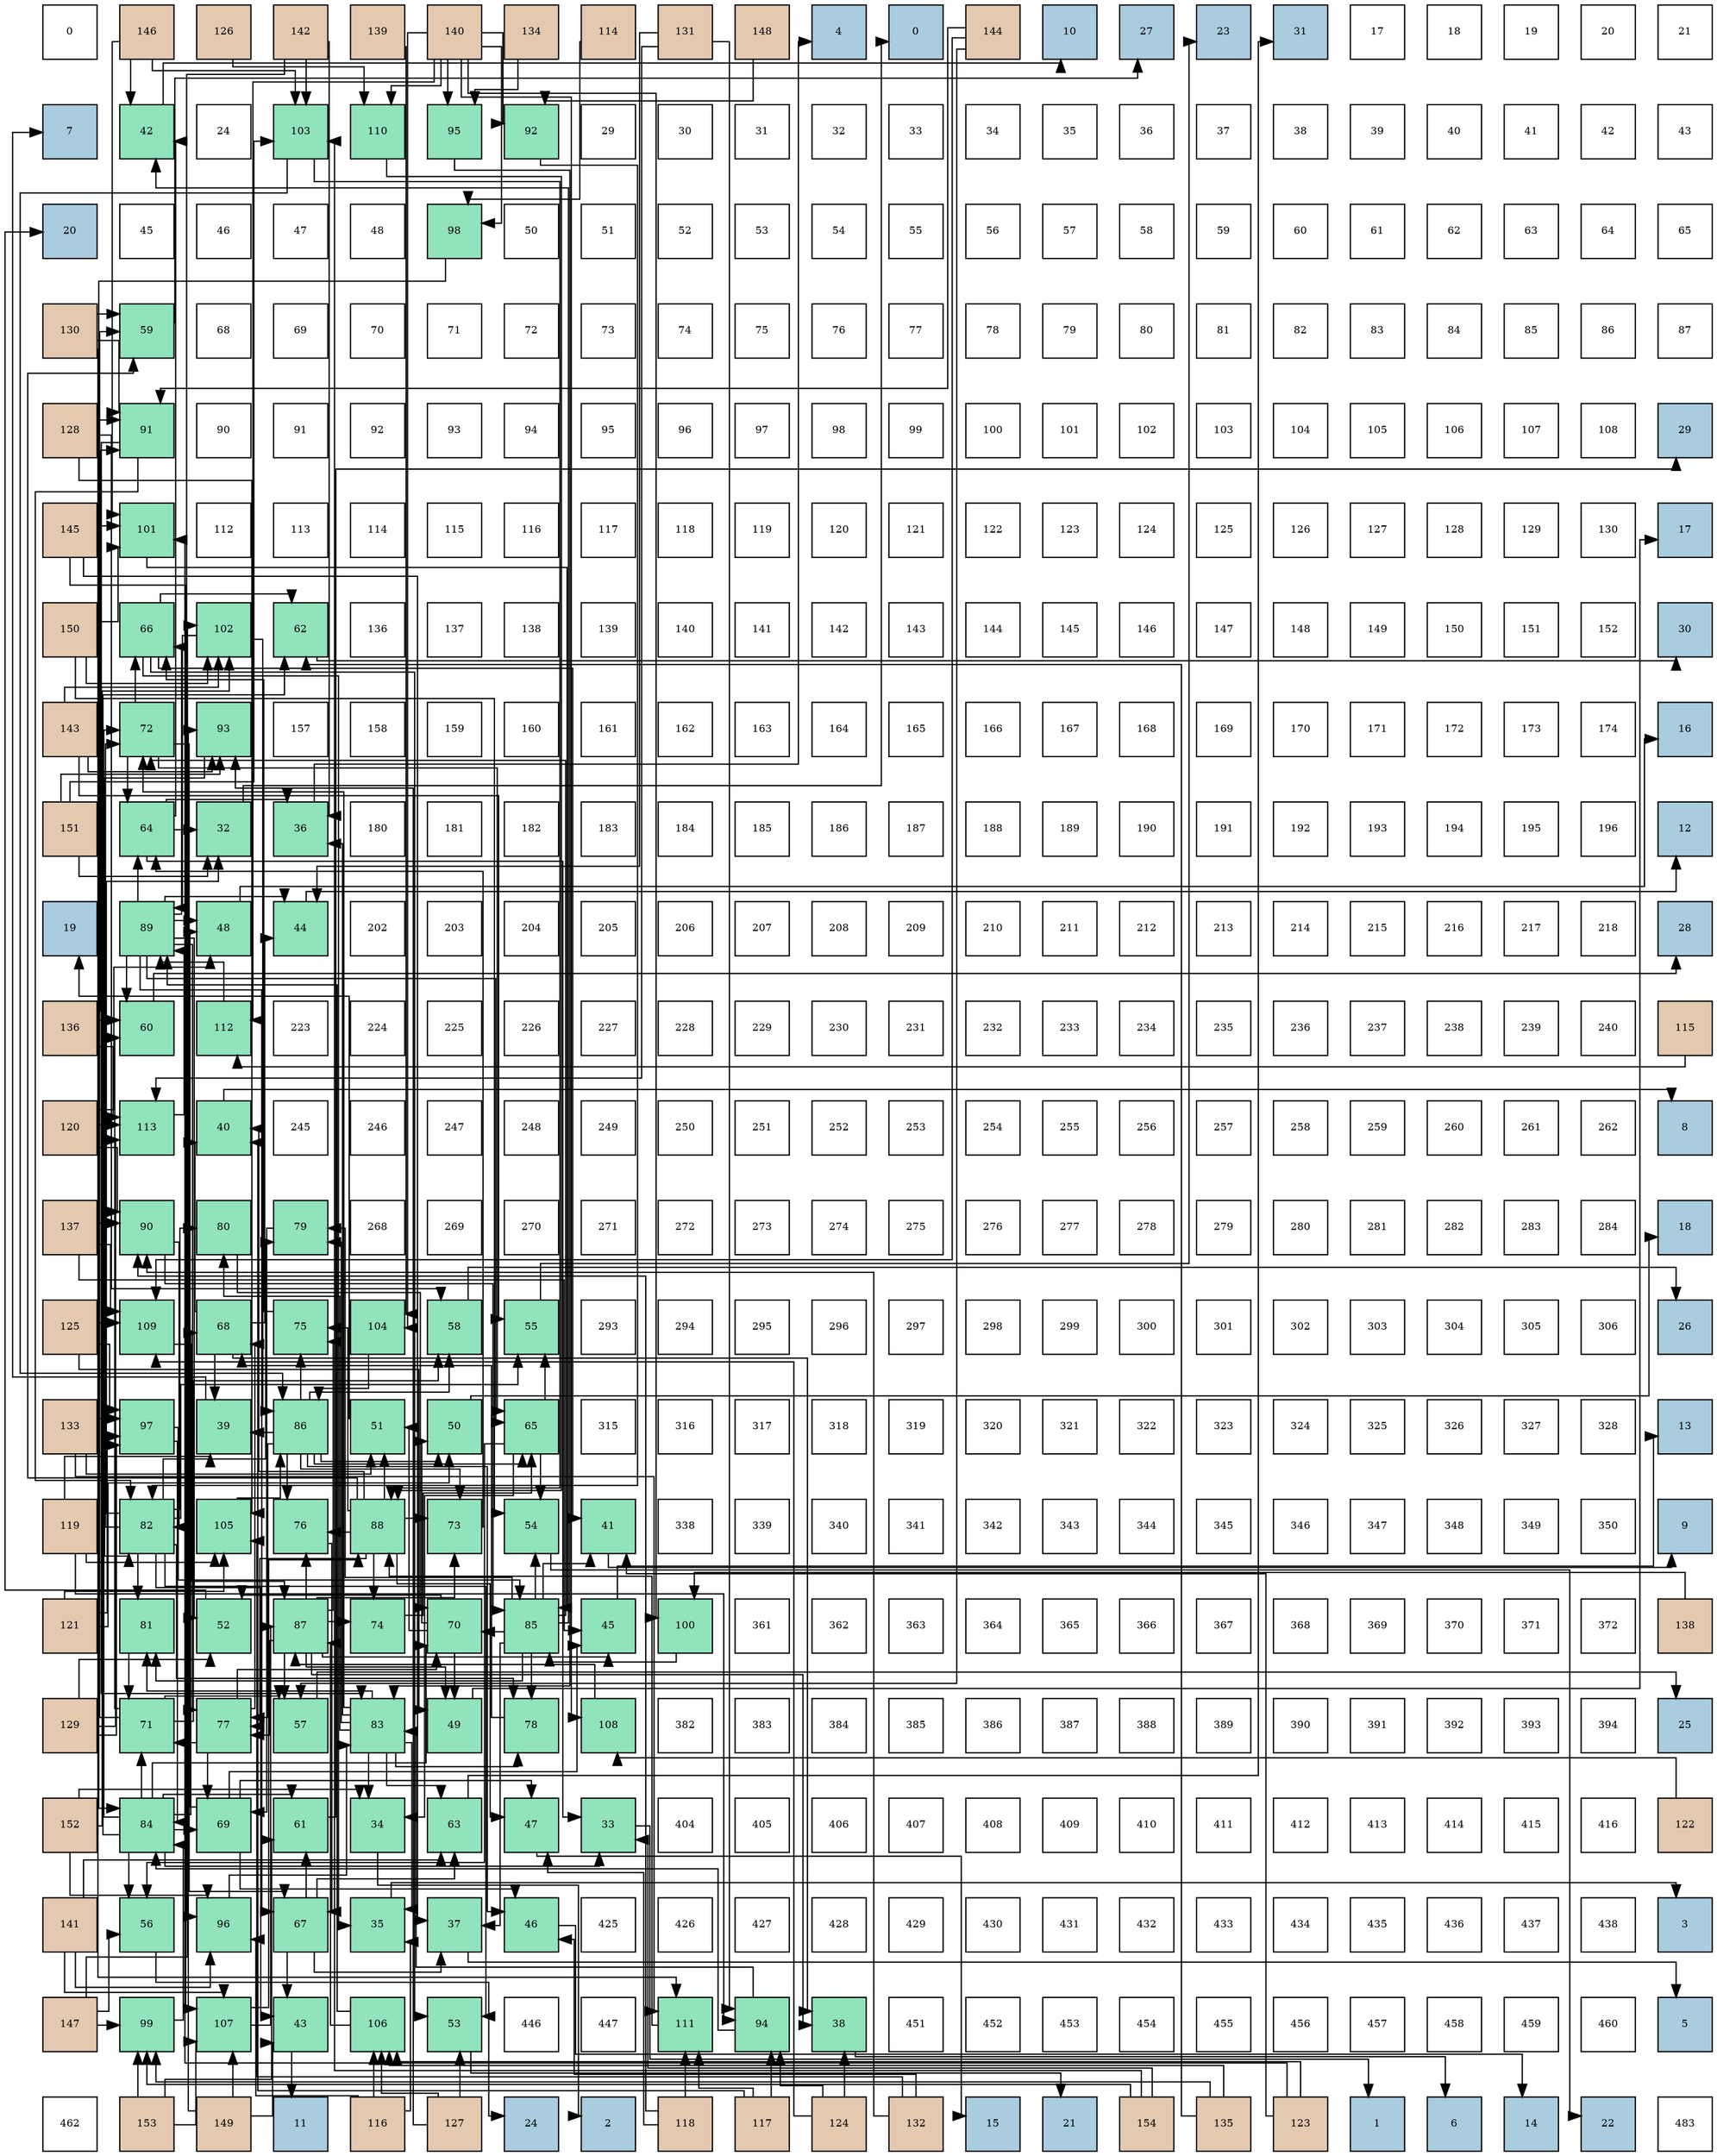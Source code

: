 digraph layout{
 rankdir=TB;
 splines=ortho;
 node [style=filled shape=square fixedsize=true width=0.6];
0[label="0", fontsize=8, fillcolor="#ffffff"];
1[label="146", fontsize=8, fillcolor="#e3c9af"];
2[label="126", fontsize=8, fillcolor="#e3c9af"];
3[label="142", fontsize=8, fillcolor="#e3c9af"];
4[label="139", fontsize=8, fillcolor="#e3c9af"];
5[label="140", fontsize=8, fillcolor="#e3c9af"];
6[label="134", fontsize=8, fillcolor="#e3c9af"];
7[label="114", fontsize=8, fillcolor="#e3c9af"];
8[label="131", fontsize=8, fillcolor="#e3c9af"];
9[label="148", fontsize=8, fillcolor="#e3c9af"];
10[label="4", fontsize=8, fillcolor="#a9ccde"];
11[label="0", fontsize=8, fillcolor="#a9ccde"];
12[label="144", fontsize=8, fillcolor="#e3c9af"];
13[label="10", fontsize=8, fillcolor="#a9ccde"];
14[label="27", fontsize=8, fillcolor="#a9ccde"];
15[label="23", fontsize=8, fillcolor="#a9ccde"];
16[label="31", fontsize=8, fillcolor="#a9ccde"];
17[label="17", fontsize=8, fillcolor="#ffffff"];
18[label="18", fontsize=8, fillcolor="#ffffff"];
19[label="19", fontsize=8, fillcolor="#ffffff"];
20[label="20", fontsize=8, fillcolor="#ffffff"];
21[label="21", fontsize=8, fillcolor="#ffffff"];
22[label="7", fontsize=8, fillcolor="#a9ccde"];
23[label="42", fontsize=8, fillcolor="#91e3bb"];
24[label="24", fontsize=8, fillcolor="#ffffff"];
25[label="103", fontsize=8, fillcolor="#91e3bb"];
26[label="110", fontsize=8, fillcolor="#91e3bb"];
27[label="95", fontsize=8, fillcolor="#91e3bb"];
28[label="92", fontsize=8, fillcolor="#91e3bb"];
29[label="29", fontsize=8, fillcolor="#ffffff"];
30[label="30", fontsize=8, fillcolor="#ffffff"];
31[label="31", fontsize=8, fillcolor="#ffffff"];
32[label="32", fontsize=8, fillcolor="#ffffff"];
33[label="33", fontsize=8, fillcolor="#ffffff"];
34[label="34", fontsize=8, fillcolor="#ffffff"];
35[label="35", fontsize=8, fillcolor="#ffffff"];
36[label="36", fontsize=8, fillcolor="#ffffff"];
37[label="37", fontsize=8, fillcolor="#ffffff"];
38[label="38", fontsize=8, fillcolor="#ffffff"];
39[label="39", fontsize=8, fillcolor="#ffffff"];
40[label="40", fontsize=8, fillcolor="#ffffff"];
41[label="41", fontsize=8, fillcolor="#ffffff"];
42[label="42", fontsize=8, fillcolor="#ffffff"];
43[label="43", fontsize=8, fillcolor="#ffffff"];
44[label="20", fontsize=8, fillcolor="#a9ccde"];
45[label="45", fontsize=8, fillcolor="#ffffff"];
46[label="46", fontsize=8, fillcolor="#ffffff"];
47[label="47", fontsize=8, fillcolor="#ffffff"];
48[label="48", fontsize=8, fillcolor="#ffffff"];
49[label="98", fontsize=8, fillcolor="#91e3bb"];
50[label="50", fontsize=8, fillcolor="#ffffff"];
51[label="51", fontsize=8, fillcolor="#ffffff"];
52[label="52", fontsize=8, fillcolor="#ffffff"];
53[label="53", fontsize=8, fillcolor="#ffffff"];
54[label="54", fontsize=8, fillcolor="#ffffff"];
55[label="55", fontsize=8, fillcolor="#ffffff"];
56[label="56", fontsize=8, fillcolor="#ffffff"];
57[label="57", fontsize=8, fillcolor="#ffffff"];
58[label="58", fontsize=8, fillcolor="#ffffff"];
59[label="59", fontsize=8, fillcolor="#ffffff"];
60[label="60", fontsize=8, fillcolor="#ffffff"];
61[label="61", fontsize=8, fillcolor="#ffffff"];
62[label="62", fontsize=8, fillcolor="#ffffff"];
63[label="63", fontsize=8, fillcolor="#ffffff"];
64[label="64", fontsize=8, fillcolor="#ffffff"];
65[label="65", fontsize=8, fillcolor="#ffffff"];
66[label="130", fontsize=8, fillcolor="#e3c9af"];
67[label="59", fontsize=8, fillcolor="#91e3bb"];
68[label="68", fontsize=8, fillcolor="#ffffff"];
69[label="69", fontsize=8, fillcolor="#ffffff"];
70[label="70", fontsize=8, fillcolor="#ffffff"];
71[label="71", fontsize=8, fillcolor="#ffffff"];
72[label="72", fontsize=8, fillcolor="#ffffff"];
73[label="73", fontsize=8, fillcolor="#ffffff"];
74[label="74", fontsize=8, fillcolor="#ffffff"];
75[label="75", fontsize=8, fillcolor="#ffffff"];
76[label="76", fontsize=8, fillcolor="#ffffff"];
77[label="77", fontsize=8, fillcolor="#ffffff"];
78[label="78", fontsize=8, fillcolor="#ffffff"];
79[label="79", fontsize=8, fillcolor="#ffffff"];
80[label="80", fontsize=8, fillcolor="#ffffff"];
81[label="81", fontsize=8, fillcolor="#ffffff"];
82[label="82", fontsize=8, fillcolor="#ffffff"];
83[label="83", fontsize=8, fillcolor="#ffffff"];
84[label="84", fontsize=8, fillcolor="#ffffff"];
85[label="85", fontsize=8, fillcolor="#ffffff"];
86[label="86", fontsize=8, fillcolor="#ffffff"];
87[label="87", fontsize=8, fillcolor="#ffffff"];
88[label="128", fontsize=8, fillcolor="#e3c9af"];
89[label="91", fontsize=8, fillcolor="#91e3bb"];
90[label="90", fontsize=8, fillcolor="#ffffff"];
91[label="91", fontsize=8, fillcolor="#ffffff"];
92[label="92", fontsize=8, fillcolor="#ffffff"];
93[label="93", fontsize=8, fillcolor="#ffffff"];
94[label="94", fontsize=8, fillcolor="#ffffff"];
95[label="95", fontsize=8, fillcolor="#ffffff"];
96[label="96", fontsize=8, fillcolor="#ffffff"];
97[label="97", fontsize=8, fillcolor="#ffffff"];
98[label="98", fontsize=8, fillcolor="#ffffff"];
99[label="99", fontsize=8, fillcolor="#ffffff"];
100[label="100", fontsize=8, fillcolor="#ffffff"];
101[label="101", fontsize=8, fillcolor="#ffffff"];
102[label="102", fontsize=8, fillcolor="#ffffff"];
103[label="103", fontsize=8, fillcolor="#ffffff"];
104[label="104", fontsize=8, fillcolor="#ffffff"];
105[label="105", fontsize=8, fillcolor="#ffffff"];
106[label="106", fontsize=8, fillcolor="#ffffff"];
107[label="107", fontsize=8, fillcolor="#ffffff"];
108[label="108", fontsize=8, fillcolor="#ffffff"];
109[label="29", fontsize=8, fillcolor="#a9ccde"];
110[label="145", fontsize=8, fillcolor="#e3c9af"];
111[label="101", fontsize=8, fillcolor="#91e3bb"];
112[label="112", fontsize=8, fillcolor="#ffffff"];
113[label="113", fontsize=8, fillcolor="#ffffff"];
114[label="114", fontsize=8, fillcolor="#ffffff"];
115[label="115", fontsize=8, fillcolor="#ffffff"];
116[label="116", fontsize=8, fillcolor="#ffffff"];
117[label="117", fontsize=8, fillcolor="#ffffff"];
118[label="118", fontsize=8, fillcolor="#ffffff"];
119[label="119", fontsize=8, fillcolor="#ffffff"];
120[label="120", fontsize=8, fillcolor="#ffffff"];
121[label="121", fontsize=8, fillcolor="#ffffff"];
122[label="122", fontsize=8, fillcolor="#ffffff"];
123[label="123", fontsize=8, fillcolor="#ffffff"];
124[label="124", fontsize=8, fillcolor="#ffffff"];
125[label="125", fontsize=8, fillcolor="#ffffff"];
126[label="126", fontsize=8, fillcolor="#ffffff"];
127[label="127", fontsize=8, fillcolor="#ffffff"];
128[label="128", fontsize=8, fillcolor="#ffffff"];
129[label="129", fontsize=8, fillcolor="#ffffff"];
130[label="130", fontsize=8, fillcolor="#ffffff"];
131[label="17", fontsize=8, fillcolor="#a9ccde"];
132[label="150", fontsize=8, fillcolor="#e3c9af"];
133[label="66", fontsize=8, fillcolor="#91e3bb"];
134[label="102", fontsize=8, fillcolor="#91e3bb"];
135[label="62", fontsize=8, fillcolor="#91e3bb"];
136[label="136", fontsize=8, fillcolor="#ffffff"];
137[label="137", fontsize=8, fillcolor="#ffffff"];
138[label="138", fontsize=8, fillcolor="#ffffff"];
139[label="139", fontsize=8, fillcolor="#ffffff"];
140[label="140", fontsize=8, fillcolor="#ffffff"];
141[label="141", fontsize=8, fillcolor="#ffffff"];
142[label="142", fontsize=8, fillcolor="#ffffff"];
143[label="143", fontsize=8, fillcolor="#ffffff"];
144[label="144", fontsize=8, fillcolor="#ffffff"];
145[label="145", fontsize=8, fillcolor="#ffffff"];
146[label="146", fontsize=8, fillcolor="#ffffff"];
147[label="147", fontsize=8, fillcolor="#ffffff"];
148[label="148", fontsize=8, fillcolor="#ffffff"];
149[label="149", fontsize=8, fillcolor="#ffffff"];
150[label="150", fontsize=8, fillcolor="#ffffff"];
151[label="151", fontsize=8, fillcolor="#ffffff"];
152[label="152", fontsize=8, fillcolor="#ffffff"];
153[label="30", fontsize=8, fillcolor="#a9ccde"];
154[label="143", fontsize=8, fillcolor="#e3c9af"];
155[label="72", fontsize=8, fillcolor="#91e3bb"];
156[label="93", fontsize=8, fillcolor="#91e3bb"];
157[label="157", fontsize=8, fillcolor="#ffffff"];
158[label="158", fontsize=8, fillcolor="#ffffff"];
159[label="159", fontsize=8, fillcolor="#ffffff"];
160[label="160", fontsize=8, fillcolor="#ffffff"];
161[label="161", fontsize=8, fillcolor="#ffffff"];
162[label="162", fontsize=8, fillcolor="#ffffff"];
163[label="163", fontsize=8, fillcolor="#ffffff"];
164[label="164", fontsize=8, fillcolor="#ffffff"];
165[label="165", fontsize=8, fillcolor="#ffffff"];
166[label="166", fontsize=8, fillcolor="#ffffff"];
167[label="167", fontsize=8, fillcolor="#ffffff"];
168[label="168", fontsize=8, fillcolor="#ffffff"];
169[label="169", fontsize=8, fillcolor="#ffffff"];
170[label="170", fontsize=8, fillcolor="#ffffff"];
171[label="171", fontsize=8, fillcolor="#ffffff"];
172[label="172", fontsize=8, fillcolor="#ffffff"];
173[label="173", fontsize=8, fillcolor="#ffffff"];
174[label="174", fontsize=8, fillcolor="#ffffff"];
175[label="16", fontsize=8, fillcolor="#a9ccde"];
176[label="151", fontsize=8, fillcolor="#e3c9af"];
177[label="64", fontsize=8, fillcolor="#91e3bb"];
178[label="32", fontsize=8, fillcolor="#91e3bb"];
179[label="36", fontsize=8, fillcolor="#91e3bb"];
180[label="180", fontsize=8, fillcolor="#ffffff"];
181[label="181", fontsize=8, fillcolor="#ffffff"];
182[label="182", fontsize=8, fillcolor="#ffffff"];
183[label="183", fontsize=8, fillcolor="#ffffff"];
184[label="184", fontsize=8, fillcolor="#ffffff"];
185[label="185", fontsize=8, fillcolor="#ffffff"];
186[label="186", fontsize=8, fillcolor="#ffffff"];
187[label="187", fontsize=8, fillcolor="#ffffff"];
188[label="188", fontsize=8, fillcolor="#ffffff"];
189[label="189", fontsize=8, fillcolor="#ffffff"];
190[label="190", fontsize=8, fillcolor="#ffffff"];
191[label="191", fontsize=8, fillcolor="#ffffff"];
192[label="192", fontsize=8, fillcolor="#ffffff"];
193[label="193", fontsize=8, fillcolor="#ffffff"];
194[label="194", fontsize=8, fillcolor="#ffffff"];
195[label="195", fontsize=8, fillcolor="#ffffff"];
196[label="196", fontsize=8, fillcolor="#ffffff"];
197[label="12", fontsize=8, fillcolor="#a9ccde"];
198[label="19", fontsize=8, fillcolor="#a9ccde"];
199[label="89", fontsize=8, fillcolor="#91e3bb"];
200[label="48", fontsize=8, fillcolor="#91e3bb"];
201[label="44", fontsize=8, fillcolor="#91e3bb"];
202[label="202", fontsize=8, fillcolor="#ffffff"];
203[label="203", fontsize=8, fillcolor="#ffffff"];
204[label="204", fontsize=8, fillcolor="#ffffff"];
205[label="205", fontsize=8, fillcolor="#ffffff"];
206[label="206", fontsize=8, fillcolor="#ffffff"];
207[label="207", fontsize=8, fillcolor="#ffffff"];
208[label="208", fontsize=8, fillcolor="#ffffff"];
209[label="209", fontsize=8, fillcolor="#ffffff"];
210[label="210", fontsize=8, fillcolor="#ffffff"];
211[label="211", fontsize=8, fillcolor="#ffffff"];
212[label="212", fontsize=8, fillcolor="#ffffff"];
213[label="213", fontsize=8, fillcolor="#ffffff"];
214[label="214", fontsize=8, fillcolor="#ffffff"];
215[label="215", fontsize=8, fillcolor="#ffffff"];
216[label="216", fontsize=8, fillcolor="#ffffff"];
217[label="217", fontsize=8, fillcolor="#ffffff"];
218[label="218", fontsize=8, fillcolor="#ffffff"];
219[label="28", fontsize=8, fillcolor="#a9ccde"];
220[label="136", fontsize=8, fillcolor="#e3c9af"];
221[label="60", fontsize=8, fillcolor="#91e3bb"];
222[label="112", fontsize=8, fillcolor="#91e3bb"];
223[label="223", fontsize=8, fillcolor="#ffffff"];
224[label="224", fontsize=8, fillcolor="#ffffff"];
225[label="225", fontsize=8, fillcolor="#ffffff"];
226[label="226", fontsize=8, fillcolor="#ffffff"];
227[label="227", fontsize=8, fillcolor="#ffffff"];
228[label="228", fontsize=8, fillcolor="#ffffff"];
229[label="229", fontsize=8, fillcolor="#ffffff"];
230[label="230", fontsize=8, fillcolor="#ffffff"];
231[label="231", fontsize=8, fillcolor="#ffffff"];
232[label="232", fontsize=8, fillcolor="#ffffff"];
233[label="233", fontsize=8, fillcolor="#ffffff"];
234[label="234", fontsize=8, fillcolor="#ffffff"];
235[label="235", fontsize=8, fillcolor="#ffffff"];
236[label="236", fontsize=8, fillcolor="#ffffff"];
237[label="237", fontsize=8, fillcolor="#ffffff"];
238[label="238", fontsize=8, fillcolor="#ffffff"];
239[label="239", fontsize=8, fillcolor="#ffffff"];
240[label="240", fontsize=8, fillcolor="#ffffff"];
241[label="115", fontsize=8, fillcolor="#e3c9af"];
242[label="120", fontsize=8, fillcolor="#e3c9af"];
243[label="113", fontsize=8, fillcolor="#91e3bb"];
244[label="40", fontsize=8, fillcolor="#91e3bb"];
245[label="245", fontsize=8, fillcolor="#ffffff"];
246[label="246", fontsize=8, fillcolor="#ffffff"];
247[label="247", fontsize=8, fillcolor="#ffffff"];
248[label="248", fontsize=8, fillcolor="#ffffff"];
249[label="249", fontsize=8, fillcolor="#ffffff"];
250[label="250", fontsize=8, fillcolor="#ffffff"];
251[label="251", fontsize=8, fillcolor="#ffffff"];
252[label="252", fontsize=8, fillcolor="#ffffff"];
253[label="253", fontsize=8, fillcolor="#ffffff"];
254[label="254", fontsize=8, fillcolor="#ffffff"];
255[label="255", fontsize=8, fillcolor="#ffffff"];
256[label="256", fontsize=8, fillcolor="#ffffff"];
257[label="257", fontsize=8, fillcolor="#ffffff"];
258[label="258", fontsize=8, fillcolor="#ffffff"];
259[label="259", fontsize=8, fillcolor="#ffffff"];
260[label="260", fontsize=8, fillcolor="#ffffff"];
261[label="261", fontsize=8, fillcolor="#ffffff"];
262[label="262", fontsize=8, fillcolor="#ffffff"];
263[label="8", fontsize=8, fillcolor="#a9ccde"];
264[label="137", fontsize=8, fillcolor="#e3c9af"];
265[label="90", fontsize=8, fillcolor="#91e3bb"];
266[label="80", fontsize=8, fillcolor="#91e3bb"];
267[label="79", fontsize=8, fillcolor="#91e3bb"];
268[label="268", fontsize=8, fillcolor="#ffffff"];
269[label="269", fontsize=8, fillcolor="#ffffff"];
270[label="270", fontsize=8, fillcolor="#ffffff"];
271[label="271", fontsize=8, fillcolor="#ffffff"];
272[label="272", fontsize=8, fillcolor="#ffffff"];
273[label="273", fontsize=8, fillcolor="#ffffff"];
274[label="274", fontsize=8, fillcolor="#ffffff"];
275[label="275", fontsize=8, fillcolor="#ffffff"];
276[label="276", fontsize=8, fillcolor="#ffffff"];
277[label="277", fontsize=8, fillcolor="#ffffff"];
278[label="278", fontsize=8, fillcolor="#ffffff"];
279[label="279", fontsize=8, fillcolor="#ffffff"];
280[label="280", fontsize=8, fillcolor="#ffffff"];
281[label="281", fontsize=8, fillcolor="#ffffff"];
282[label="282", fontsize=8, fillcolor="#ffffff"];
283[label="283", fontsize=8, fillcolor="#ffffff"];
284[label="284", fontsize=8, fillcolor="#ffffff"];
285[label="18", fontsize=8, fillcolor="#a9ccde"];
286[label="125", fontsize=8, fillcolor="#e3c9af"];
287[label="109", fontsize=8, fillcolor="#91e3bb"];
288[label="68", fontsize=8, fillcolor="#91e3bb"];
289[label="75", fontsize=8, fillcolor="#91e3bb"];
290[label="104", fontsize=8, fillcolor="#91e3bb"];
291[label="58", fontsize=8, fillcolor="#91e3bb"];
292[label="55", fontsize=8, fillcolor="#91e3bb"];
293[label="293", fontsize=8, fillcolor="#ffffff"];
294[label="294", fontsize=8, fillcolor="#ffffff"];
295[label="295", fontsize=8, fillcolor="#ffffff"];
296[label="296", fontsize=8, fillcolor="#ffffff"];
297[label="297", fontsize=8, fillcolor="#ffffff"];
298[label="298", fontsize=8, fillcolor="#ffffff"];
299[label="299", fontsize=8, fillcolor="#ffffff"];
300[label="300", fontsize=8, fillcolor="#ffffff"];
301[label="301", fontsize=8, fillcolor="#ffffff"];
302[label="302", fontsize=8, fillcolor="#ffffff"];
303[label="303", fontsize=8, fillcolor="#ffffff"];
304[label="304", fontsize=8, fillcolor="#ffffff"];
305[label="305", fontsize=8, fillcolor="#ffffff"];
306[label="306", fontsize=8, fillcolor="#ffffff"];
307[label="26", fontsize=8, fillcolor="#a9ccde"];
308[label="133", fontsize=8, fillcolor="#e3c9af"];
309[label="97", fontsize=8, fillcolor="#91e3bb"];
310[label="39", fontsize=8, fillcolor="#91e3bb"];
311[label="86", fontsize=8, fillcolor="#91e3bb"];
312[label="51", fontsize=8, fillcolor="#91e3bb"];
313[label="50", fontsize=8, fillcolor="#91e3bb"];
314[label="65", fontsize=8, fillcolor="#91e3bb"];
315[label="315", fontsize=8, fillcolor="#ffffff"];
316[label="316", fontsize=8, fillcolor="#ffffff"];
317[label="317", fontsize=8, fillcolor="#ffffff"];
318[label="318", fontsize=8, fillcolor="#ffffff"];
319[label="319", fontsize=8, fillcolor="#ffffff"];
320[label="320", fontsize=8, fillcolor="#ffffff"];
321[label="321", fontsize=8, fillcolor="#ffffff"];
322[label="322", fontsize=8, fillcolor="#ffffff"];
323[label="323", fontsize=8, fillcolor="#ffffff"];
324[label="324", fontsize=8, fillcolor="#ffffff"];
325[label="325", fontsize=8, fillcolor="#ffffff"];
326[label="326", fontsize=8, fillcolor="#ffffff"];
327[label="327", fontsize=8, fillcolor="#ffffff"];
328[label="328", fontsize=8, fillcolor="#ffffff"];
329[label="13", fontsize=8, fillcolor="#a9ccde"];
330[label="119", fontsize=8, fillcolor="#e3c9af"];
331[label="82", fontsize=8, fillcolor="#91e3bb"];
332[label="105", fontsize=8, fillcolor="#91e3bb"];
333[label="76", fontsize=8, fillcolor="#91e3bb"];
334[label="88", fontsize=8, fillcolor="#91e3bb"];
335[label="73", fontsize=8, fillcolor="#91e3bb"];
336[label="54", fontsize=8, fillcolor="#91e3bb"];
337[label="41", fontsize=8, fillcolor="#91e3bb"];
338[label="338", fontsize=8, fillcolor="#ffffff"];
339[label="339", fontsize=8, fillcolor="#ffffff"];
340[label="340", fontsize=8, fillcolor="#ffffff"];
341[label="341", fontsize=8, fillcolor="#ffffff"];
342[label="342", fontsize=8, fillcolor="#ffffff"];
343[label="343", fontsize=8, fillcolor="#ffffff"];
344[label="344", fontsize=8, fillcolor="#ffffff"];
345[label="345", fontsize=8, fillcolor="#ffffff"];
346[label="346", fontsize=8, fillcolor="#ffffff"];
347[label="347", fontsize=8, fillcolor="#ffffff"];
348[label="348", fontsize=8, fillcolor="#ffffff"];
349[label="349", fontsize=8, fillcolor="#ffffff"];
350[label="350", fontsize=8, fillcolor="#ffffff"];
351[label="9", fontsize=8, fillcolor="#a9ccde"];
352[label="121", fontsize=8, fillcolor="#e3c9af"];
353[label="81", fontsize=8, fillcolor="#91e3bb"];
354[label="52", fontsize=8, fillcolor="#91e3bb"];
355[label="87", fontsize=8, fillcolor="#91e3bb"];
356[label="74", fontsize=8, fillcolor="#91e3bb"];
357[label="70", fontsize=8, fillcolor="#91e3bb"];
358[label="85", fontsize=8, fillcolor="#91e3bb"];
359[label="45", fontsize=8, fillcolor="#91e3bb"];
360[label="100", fontsize=8, fillcolor="#91e3bb"];
361[label="361", fontsize=8, fillcolor="#ffffff"];
362[label="362", fontsize=8, fillcolor="#ffffff"];
363[label="363", fontsize=8, fillcolor="#ffffff"];
364[label="364", fontsize=8, fillcolor="#ffffff"];
365[label="365", fontsize=8, fillcolor="#ffffff"];
366[label="366", fontsize=8, fillcolor="#ffffff"];
367[label="367", fontsize=8, fillcolor="#ffffff"];
368[label="368", fontsize=8, fillcolor="#ffffff"];
369[label="369", fontsize=8, fillcolor="#ffffff"];
370[label="370", fontsize=8, fillcolor="#ffffff"];
371[label="371", fontsize=8, fillcolor="#ffffff"];
372[label="372", fontsize=8, fillcolor="#ffffff"];
373[label="138", fontsize=8, fillcolor="#e3c9af"];
374[label="129", fontsize=8, fillcolor="#e3c9af"];
375[label="71", fontsize=8, fillcolor="#91e3bb"];
376[label="77", fontsize=8, fillcolor="#91e3bb"];
377[label="57", fontsize=8, fillcolor="#91e3bb"];
378[label="83", fontsize=8, fillcolor="#91e3bb"];
379[label="49", fontsize=8, fillcolor="#91e3bb"];
380[label="78", fontsize=8, fillcolor="#91e3bb"];
381[label="108", fontsize=8, fillcolor="#91e3bb"];
382[label="382", fontsize=8, fillcolor="#ffffff"];
383[label="383", fontsize=8, fillcolor="#ffffff"];
384[label="384", fontsize=8, fillcolor="#ffffff"];
385[label="385", fontsize=8, fillcolor="#ffffff"];
386[label="386", fontsize=8, fillcolor="#ffffff"];
387[label="387", fontsize=8, fillcolor="#ffffff"];
388[label="388", fontsize=8, fillcolor="#ffffff"];
389[label="389", fontsize=8, fillcolor="#ffffff"];
390[label="390", fontsize=8, fillcolor="#ffffff"];
391[label="391", fontsize=8, fillcolor="#ffffff"];
392[label="392", fontsize=8, fillcolor="#ffffff"];
393[label="393", fontsize=8, fillcolor="#ffffff"];
394[label="394", fontsize=8, fillcolor="#ffffff"];
395[label="25", fontsize=8, fillcolor="#a9ccde"];
396[label="152", fontsize=8, fillcolor="#e3c9af"];
397[label="84", fontsize=8, fillcolor="#91e3bb"];
398[label="69", fontsize=8, fillcolor="#91e3bb"];
399[label="61", fontsize=8, fillcolor="#91e3bb"];
400[label="34", fontsize=8, fillcolor="#91e3bb"];
401[label="63", fontsize=8, fillcolor="#91e3bb"];
402[label="47", fontsize=8, fillcolor="#91e3bb"];
403[label="33", fontsize=8, fillcolor="#91e3bb"];
404[label="404", fontsize=8, fillcolor="#ffffff"];
405[label="405", fontsize=8, fillcolor="#ffffff"];
406[label="406", fontsize=8, fillcolor="#ffffff"];
407[label="407", fontsize=8, fillcolor="#ffffff"];
408[label="408", fontsize=8, fillcolor="#ffffff"];
409[label="409", fontsize=8, fillcolor="#ffffff"];
410[label="410", fontsize=8, fillcolor="#ffffff"];
411[label="411", fontsize=8, fillcolor="#ffffff"];
412[label="412", fontsize=8, fillcolor="#ffffff"];
413[label="413", fontsize=8, fillcolor="#ffffff"];
414[label="414", fontsize=8, fillcolor="#ffffff"];
415[label="415", fontsize=8, fillcolor="#ffffff"];
416[label="416", fontsize=8, fillcolor="#ffffff"];
417[label="122", fontsize=8, fillcolor="#e3c9af"];
418[label="141", fontsize=8, fillcolor="#e3c9af"];
419[label="56", fontsize=8, fillcolor="#91e3bb"];
420[label="96", fontsize=8, fillcolor="#91e3bb"];
421[label="67", fontsize=8, fillcolor="#91e3bb"];
422[label="35", fontsize=8, fillcolor="#91e3bb"];
423[label="37", fontsize=8, fillcolor="#91e3bb"];
424[label="46", fontsize=8, fillcolor="#91e3bb"];
425[label="425", fontsize=8, fillcolor="#ffffff"];
426[label="426", fontsize=8, fillcolor="#ffffff"];
427[label="427", fontsize=8, fillcolor="#ffffff"];
428[label="428", fontsize=8, fillcolor="#ffffff"];
429[label="429", fontsize=8, fillcolor="#ffffff"];
430[label="430", fontsize=8, fillcolor="#ffffff"];
431[label="431", fontsize=8, fillcolor="#ffffff"];
432[label="432", fontsize=8, fillcolor="#ffffff"];
433[label="433", fontsize=8, fillcolor="#ffffff"];
434[label="434", fontsize=8, fillcolor="#ffffff"];
435[label="435", fontsize=8, fillcolor="#ffffff"];
436[label="436", fontsize=8, fillcolor="#ffffff"];
437[label="437", fontsize=8, fillcolor="#ffffff"];
438[label="438", fontsize=8, fillcolor="#ffffff"];
439[label="3", fontsize=8, fillcolor="#a9ccde"];
440[label="147", fontsize=8, fillcolor="#e3c9af"];
441[label="99", fontsize=8, fillcolor="#91e3bb"];
442[label="107", fontsize=8, fillcolor="#91e3bb"];
443[label="43", fontsize=8, fillcolor="#91e3bb"];
444[label="106", fontsize=8, fillcolor="#91e3bb"];
445[label="53", fontsize=8, fillcolor="#91e3bb"];
446[label="446", fontsize=8, fillcolor="#ffffff"];
447[label="447", fontsize=8, fillcolor="#ffffff"];
448[label="111", fontsize=8, fillcolor="#91e3bb"];
449[label="94", fontsize=8, fillcolor="#91e3bb"];
450[label="38", fontsize=8, fillcolor="#91e3bb"];
451[label="451", fontsize=8, fillcolor="#ffffff"];
452[label="452", fontsize=8, fillcolor="#ffffff"];
453[label="453", fontsize=8, fillcolor="#ffffff"];
454[label="454", fontsize=8, fillcolor="#ffffff"];
455[label="455", fontsize=8, fillcolor="#ffffff"];
456[label="456", fontsize=8, fillcolor="#ffffff"];
457[label="457", fontsize=8, fillcolor="#ffffff"];
458[label="458", fontsize=8, fillcolor="#ffffff"];
459[label="459", fontsize=8, fillcolor="#ffffff"];
460[label="460", fontsize=8, fillcolor="#ffffff"];
461[label="5", fontsize=8, fillcolor="#a9ccde"];
462[label="462", fontsize=8, fillcolor="#ffffff"];
463[label="153", fontsize=8, fillcolor="#e3c9af"];
464[label="149", fontsize=8, fillcolor="#e3c9af"];
465[label="11", fontsize=8, fillcolor="#a9ccde"];
466[label="116", fontsize=8, fillcolor="#e3c9af"];
467[label="127", fontsize=8, fillcolor="#e3c9af"];
468[label="24", fontsize=8, fillcolor="#a9ccde"];
469[label="2", fontsize=8, fillcolor="#a9ccde"];
470[label="118", fontsize=8, fillcolor="#e3c9af"];
471[label="117", fontsize=8, fillcolor="#e3c9af"];
472[label="124", fontsize=8, fillcolor="#e3c9af"];
473[label="132", fontsize=8, fillcolor="#e3c9af"];
474[label="15", fontsize=8, fillcolor="#a9ccde"];
475[label="21", fontsize=8, fillcolor="#a9ccde"];
476[label="154", fontsize=8, fillcolor="#e3c9af"];
477[label="135", fontsize=8, fillcolor="#e3c9af"];
478[label="123", fontsize=8, fillcolor="#e3c9af"];
479[label="1", fontsize=8, fillcolor="#a9ccde"];
480[label="6", fontsize=8, fillcolor="#a9ccde"];
481[label="14", fontsize=8, fillcolor="#a9ccde"];
482[label="22", fontsize=8, fillcolor="#a9ccde"];
483[label="483", fontsize=8, fillcolor="#ffffff"];
edge [constraint=false, style=vis];178 -> 11;
403 -> 479;
400 -> 469;
422 -> 439;
179 -> 10;
423 -> 461;
450 -> 480;
310 -> 22;
244 -> 263;
337 -> 351;
23 -> 13;
443 -> 465;
201 -> 197;
359 -> 329;
424 -> 481;
402 -> 474;
200 -> 175;
379 -> 131;
313 -> 285;
312 -> 198;
354 -> 44;
445 -> 475;
336 -> 482;
292 -> 15;
419 -> 468;
377 -> 395;
291 -> 307;
67 -> 14;
221 -> 219;
399 -> 109;
135 -> 153;
401 -> 16;
177 -> 178;
177 -> 403;
177 -> 179;
177 -> 23;
314 -> 400;
314 -> 336;
314 -> 292;
314 -> 419;
133 -> 422;
133 -> 337;
133 -> 445;
133 -> 135;
421 -> 423;
421 -> 443;
421 -> 399;
421 -> 401;
288 -> 450;
288 -> 310;
288 -> 244;
288 -> 201;
398 -> 359;
398 -> 424;
398 -> 402;
398 -> 200;
357 -> 379;
357 -> 313;
357 -> 312;
357 -> 354;
375 -> 377;
375 -> 291;
375 -> 67;
375 -> 221;
155 -> 177;
155 -> 314;
155 -> 133;
155 -> 421;
335 -> 177;
356 -> 314;
289 -> 133;
333 -> 421;
376 -> 288;
376 -> 398;
376 -> 357;
376 -> 375;
380 -> 288;
267 -> 398;
266 -> 357;
353 -> 375;
331 -> 178;
331 -> 443;
331 -> 445;
331 -> 292;
331 -> 155;
331 -> 380;
331 -> 267;
331 -> 266;
331 -> 353;
378 -> 400;
378 -> 422;
378 -> 179;
378 -> 401;
378 -> 155;
378 -> 380;
378 -> 267;
378 -> 266;
378 -> 353;
397 -> 403;
397 -> 419;
397 -> 399;
397 -> 135;
397 -> 288;
397 -> 398;
397 -> 357;
397 -> 375;
397 -> 155;
358 -> 423;
358 -> 337;
358 -> 23;
358 -> 336;
358 -> 357;
358 -> 155;
358 -> 380;
358 -> 267;
358 -> 353;
311 -> 310;
311 -> 424;
311 -> 313;
311 -> 291;
311 -> 314;
311 -> 335;
311 -> 289;
311 -> 333;
311 -> 376;
355 -> 450;
355 -> 359;
355 -> 379;
355 -> 377;
355 -> 335;
355 -> 356;
355 -> 289;
355 -> 333;
355 -> 376;
334 -> 244;
334 -> 402;
334 -> 312;
334 -> 67;
334 -> 335;
334 -> 356;
334 -> 289;
334 -> 333;
334 -> 376;
199 -> 201;
199 -> 200;
199 -> 354;
199 -> 221;
199 -> 177;
199 -> 314;
199 -> 133;
199 -> 421;
199 -> 376;
265 -> 331;
265 -> 358;
89 -> 331;
89 -> 378;
28 -> 331;
156 -> 331;
449 -> 378;
449 -> 397;
27 -> 378;
420 -> 378;
309 -> 397;
309 -> 358;
49 -> 397;
441 -> 397;
360 -> 358;
111 -> 358;
134 -> 311;
134 -> 199;
25 -> 311;
25 -> 334;
290 -> 311;
332 -> 311;
444 -> 355;
444 -> 199;
442 -> 355;
442 -> 334;
381 -> 355;
287 -> 355;
26 -> 334;
448 -> 334;
222 -> 199;
243 -> 199;
7 -> 49;
241 -> 222;
466 -> 422;
466 -> 420;
466 -> 444;
471 -> 244;
471 -> 449;
471 -> 448;
470 -> 402;
470 -> 265;
470 -> 448;
330 -> 310;
330 -> 449;
330 -> 332;
242 -> 200;
242 -> 265;
242 -> 243;
352 -> 313;
352 -> 309;
352 -> 332;
417 -> 381;
478 -> 337;
478 -> 111;
478 -> 444;
472 -> 450;
472 -> 449;
472 -> 287;
286 -> 379;
286 -> 309;
286 -> 287;
2 -> 26;
467 -> 445;
467 -> 156;
467 -> 444;
88 -> 291;
88 -> 89;
88 -> 332;
374 -> 354;
374 -> 309;
374 -> 243;
66 -> 67;
66 -> 89;
66 -> 448;
8 -> 201;
8 -> 449;
8 -> 243;
473 -> 424;
473 -> 265;
473 -> 332;
308 -> 312;
308 -> 309;
308 -> 448;
6 -> 27;
477 -> 135;
477 -> 441;
477 -> 444;
220 -> 221;
220 -> 89;
220 -> 243;
264 -> 359;
264 -> 265;
264 -> 287;
373 -> 360;
4 -> 290;
5 -> 28;
5 -> 27;
5 -> 49;
5 -> 360;
5 -> 290;
5 -> 381;
5 -> 26;
5 -> 222;
418 -> 401;
418 -> 420;
418 -> 442;
3 -> 179;
3 -> 420;
3 -> 25;
154 -> 292;
154 -> 156;
154 -> 134;
12 -> 377;
12 -> 89;
12 -> 287;
110 -> 423;
110 -> 111;
110 -> 442;
1 -> 23;
1 -> 111;
1 -> 25;
440 -> 419;
440 -> 441;
440 -> 134;
9 -> 28;
464 -> 443;
464 -> 156;
464 -> 442;
132 -> 336;
132 -> 111;
132 -> 134;
176 -> 178;
176 -> 156;
176 -> 25;
396 -> 400;
396 -> 420;
396 -> 134;
463 -> 399;
463 -> 441;
463 -> 442;
476 -> 403;
476 -> 441;
476 -> 25;
edge [constraint=true, style=invis];
0 -> 22 -> 44 -> 66 -> 88 -> 110 -> 132 -> 154 -> 176 -> 198 -> 220 -> 242 -> 264 -> 286 -> 308 -> 330 -> 352 -> 374 -> 396 -> 418 -> 440 -> 462;
1 -> 23 -> 45 -> 67 -> 89 -> 111 -> 133 -> 155 -> 177 -> 199 -> 221 -> 243 -> 265 -> 287 -> 309 -> 331 -> 353 -> 375 -> 397 -> 419 -> 441 -> 463;
2 -> 24 -> 46 -> 68 -> 90 -> 112 -> 134 -> 156 -> 178 -> 200 -> 222 -> 244 -> 266 -> 288 -> 310 -> 332 -> 354 -> 376 -> 398 -> 420 -> 442 -> 464;
3 -> 25 -> 47 -> 69 -> 91 -> 113 -> 135 -> 157 -> 179 -> 201 -> 223 -> 245 -> 267 -> 289 -> 311 -> 333 -> 355 -> 377 -> 399 -> 421 -> 443 -> 465;
4 -> 26 -> 48 -> 70 -> 92 -> 114 -> 136 -> 158 -> 180 -> 202 -> 224 -> 246 -> 268 -> 290 -> 312 -> 334 -> 356 -> 378 -> 400 -> 422 -> 444 -> 466;
5 -> 27 -> 49 -> 71 -> 93 -> 115 -> 137 -> 159 -> 181 -> 203 -> 225 -> 247 -> 269 -> 291 -> 313 -> 335 -> 357 -> 379 -> 401 -> 423 -> 445 -> 467;
6 -> 28 -> 50 -> 72 -> 94 -> 116 -> 138 -> 160 -> 182 -> 204 -> 226 -> 248 -> 270 -> 292 -> 314 -> 336 -> 358 -> 380 -> 402 -> 424 -> 446 -> 468;
7 -> 29 -> 51 -> 73 -> 95 -> 117 -> 139 -> 161 -> 183 -> 205 -> 227 -> 249 -> 271 -> 293 -> 315 -> 337 -> 359 -> 381 -> 403 -> 425 -> 447 -> 469;
8 -> 30 -> 52 -> 74 -> 96 -> 118 -> 140 -> 162 -> 184 -> 206 -> 228 -> 250 -> 272 -> 294 -> 316 -> 338 -> 360 -> 382 -> 404 -> 426 -> 448 -> 470;
9 -> 31 -> 53 -> 75 -> 97 -> 119 -> 141 -> 163 -> 185 -> 207 -> 229 -> 251 -> 273 -> 295 -> 317 -> 339 -> 361 -> 383 -> 405 -> 427 -> 449 -> 471;
10 -> 32 -> 54 -> 76 -> 98 -> 120 -> 142 -> 164 -> 186 -> 208 -> 230 -> 252 -> 274 -> 296 -> 318 -> 340 -> 362 -> 384 -> 406 -> 428 -> 450 -> 472;
11 -> 33 -> 55 -> 77 -> 99 -> 121 -> 143 -> 165 -> 187 -> 209 -> 231 -> 253 -> 275 -> 297 -> 319 -> 341 -> 363 -> 385 -> 407 -> 429 -> 451 -> 473;
12 -> 34 -> 56 -> 78 -> 100 -> 122 -> 144 -> 166 -> 188 -> 210 -> 232 -> 254 -> 276 -> 298 -> 320 -> 342 -> 364 -> 386 -> 408 -> 430 -> 452 -> 474;
13 -> 35 -> 57 -> 79 -> 101 -> 123 -> 145 -> 167 -> 189 -> 211 -> 233 -> 255 -> 277 -> 299 -> 321 -> 343 -> 365 -> 387 -> 409 -> 431 -> 453 -> 475;
14 -> 36 -> 58 -> 80 -> 102 -> 124 -> 146 -> 168 -> 190 -> 212 -> 234 -> 256 -> 278 -> 300 -> 322 -> 344 -> 366 -> 388 -> 410 -> 432 -> 454 -> 476;
15 -> 37 -> 59 -> 81 -> 103 -> 125 -> 147 -> 169 -> 191 -> 213 -> 235 -> 257 -> 279 -> 301 -> 323 -> 345 -> 367 -> 389 -> 411 -> 433 -> 455 -> 477;
16 -> 38 -> 60 -> 82 -> 104 -> 126 -> 148 -> 170 -> 192 -> 214 -> 236 -> 258 -> 280 -> 302 -> 324 -> 346 -> 368 -> 390 -> 412 -> 434 -> 456 -> 478;
17 -> 39 -> 61 -> 83 -> 105 -> 127 -> 149 -> 171 -> 193 -> 215 -> 237 -> 259 -> 281 -> 303 -> 325 -> 347 -> 369 -> 391 -> 413 -> 435 -> 457 -> 479;
18 -> 40 -> 62 -> 84 -> 106 -> 128 -> 150 -> 172 -> 194 -> 216 -> 238 -> 260 -> 282 -> 304 -> 326 -> 348 -> 370 -> 392 -> 414 -> 436 -> 458 -> 480;
19 -> 41 -> 63 -> 85 -> 107 -> 129 -> 151 -> 173 -> 195 -> 217 -> 239 -> 261 -> 283 -> 305 -> 327 -> 349 -> 371 -> 393 -> 415 -> 437 -> 459 -> 481;
20 -> 42 -> 64 -> 86 -> 108 -> 130 -> 152 -> 174 -> 196 -> 218 -> 240 -> 262 -> 284 -> 306 -> 328 -> 350 -> 372 -> 394 -> 416 -> 438 -> 460 -> 482;
21 -> 43 -> 65 -> 87 -> 109 -> 131 -> 153 -> 175 -> 197 -> 219 -> 241 -> 263 -> 285 -> 307 -> 329 -> 351 -> 373 -> 395 -> 417 -> 439 -> 461 -> 483;
rank = same {0 -> 1 -> 2 -> 3 -> 4 -> 5 -> 6 -> 7 -> 8 -> 9 -> 10 -> 11 -> 12 -> 13 -> 14 -> 15 -> 16 -> 17 -> 18 -> 19 -> 20 -> 21};
rank = same {22 -> 23 -> 24 -> 25 -> 26 -> 27 -> 28 -> 29 -> 30 -> 31 -> 32 -> 33 -> 34 -> 35 -> 36 -> 37 -> 38 -> 39 -> 40 -> 41 -> 42 -> 43};
rank = same {44 -> 45 -> 46 -> 47 -> 48 -> 49 -> 50 -> 51 -> 52 -> 53 -> 54 -> 55 -> 56 -> 57 -> 58 -> 59 -> 60 -> 61 -> 62 -> 63 -> 64 -> 65};
rank = same {66 -> 67 -> 68 -> 69 -> 70 -> 71 -> 72 -> 73 -> 74 -> 75 -> 76 -> 77 -> 78 -> 79 -> 80 -> 81 -> 82 -> 83 -> 84 -> 85 -> 86 -> 87};
rank = same {88 -> 89 -> 90 -> 91 -> 92 -> 93 -> 94 -> 95 -> 96 -> 97 -> 98 -> 99 -> 100 -> 101 -> 102 -> 103 -> 104 -> 105 -> 106 -> 107 -> 108 -> 109};
rank = same {110 -> 111 -> 112 -> 113 -> 114 -> 115 -> 116 -> 117 -> 118 -> 119 -> 120 -> 121 -> 122 -> 123 -> 124 -> 125 -> 126 -> 127 -> 128 -> 129 -> 130 -> 131};
rank = same {132 -> 133 -> 134 -> 135 -> 136 -> 137 -> 138 -> 139 -> 140 -> 141 -> 142 -> 143 -> 144 -> 145 -> 146 -> 147 -> 148 -> 149 -> 150 -> 151 -> 152 -> 153};
rank = same {154 -> 155 -> 156 -> 157 -> 158 -> 159 -> 160 -> 161 -> 162 -> 163 -> 164 -> 165 -> 166 -> 167 -> 168 -> 169 -> 170 -> 171 -> 172 -> 173 -> 174 -> 175};
rank = same {176 -> 177 -> 178 -> 179 -> 180 -> 181 -> 182 -> 183 -> 184 -> 185 -> 186 -> 187 -> 188 -> 189 -> 190 -> 191 -> 192 -> 193 -> 194 -> 195 -> 196 -> 197};
rank = same {198 -> 199 -> 200 -> 201 -> 202 -> 203 -> 204 -> 205 -> 206 -> 207 -> 208 -> 209 -> 210 -> 211 -> 212 -> 213 -> 214 -> 215 -> 216 -> 217 -> 218 -> 219};
rank = same {220 -> 221 -> 222 -> 223 -> 224 -> 225 -> 226 -> 227 -> 228 -> 229 -> 230 -> 231 -> 232 -> 233 -> 234 -> 235 -> 236 -> 237 -> 238 -> 239 -> 240 -> 241};
rank = same {242 -> 243 -> 244 -> 245 -> 246 -> 247 -> 248 -> 249 -> 250 -> 251 -> 252 -> 253 -> 254 -> 255 -> 256 -> 257 -> 258 -> 259 -> 260 -> 261 -> 262 -> 263};
rank = same {264 -> 265 -> 266 -> 267 -> 268 -> 269 -> 270 -> 271 -> 272 -> 273 -> 274 -> 275 -> 276 -> 277 -> 278 -> 279 -> 280 -> 281 -> 282 -> 283 -> 284 -> 285};
rank = same {286 -> 287 -> 288 -> 289 -> 290 -> 291 -> 292 -> 293 -> 294 -> 295 -> 296 -> 297 -> 298 -> 299 -> 300 -> 301 -> 302 -> 303 -> 304 -> 305 -> 306 -> 307};
rank = same {308 -> 309 -> 310 -> 311 -> 312 -> 313 -> 314 -> 315 -> 316 -> 317 -> 318 -> 319 -> 320 -> 321 -> 322 -> 323 -> 324 -> 325 -> 326 -> 327 -> 328 -> 329};
rank = same {330 -> 331 -> 332 -> 333 -> 334 -> 335 -> 336 -> 337 -> 338 -> 339 -> 340 -> 341 -> 342 -> 343 -> 344 -> 345 -> 346 -> 347 -> 348 -> 349 -> 350 -> 351};
rank = same {352 -> 353 -> 354 -> 355 -> 356 -> 357 -> 358 -> 359 -> 360 -> 361 -> 362 -> 363 -> 364 -> 365 -> 366 -> 367 -> 368 -> 369 -> 370 -> 371 -> 372 -> 373};
rank = same {374 -> 375 -> 376 -> 377 -> 378 -> 379 -> 380 -> 381 -> 382 -> 383 -> 384 -> 385 -> 386 -> 387 -> 388 -> 389 -> 390 -> 391 -> 392 -> 393 -> 394 -> 395};
rank = same {396 -> 397 -> 398 -> 399 -> 400 -> 401 -> 402 -> 403 -> 404 -> 405 -> 406 -> 407 -> 408 -> 409 -> 410 -> 411 -> 412 -> 413 -> 414 -> 415 -> 416 -> 417};
rank = same {418 -> 419 -> 420 -> 421 -> 422 -> 423 -> 424 -> 425 -> 426 -> 427 -> 428 -> 429 -> 430 -> 431 -> 432 -> 433 -> 434 -> 435 -> 436 -> 437 -> 438 -> 439};
rank = same {440 -> 441 -> 442 -> 443 -> 444 -> 445 -> 446 -> 447 -> 448 -> 449 -> 450 -> 451 -> 452 -> 453 -> 454 -> 455 -> 456 -> 457 -> 458 -> 459 -> 460 -> 461};
rank = same {462 -> 463 -> 464 -> 465 -> 466 -> 467 -> 468 -> 469 -> 470 -> 471 -> 472 -> 473 -> 474 -> 475 -> 476 -> 477 -> 478 -> 479 -> 480 -> 481 -> 482 -> 483};
}